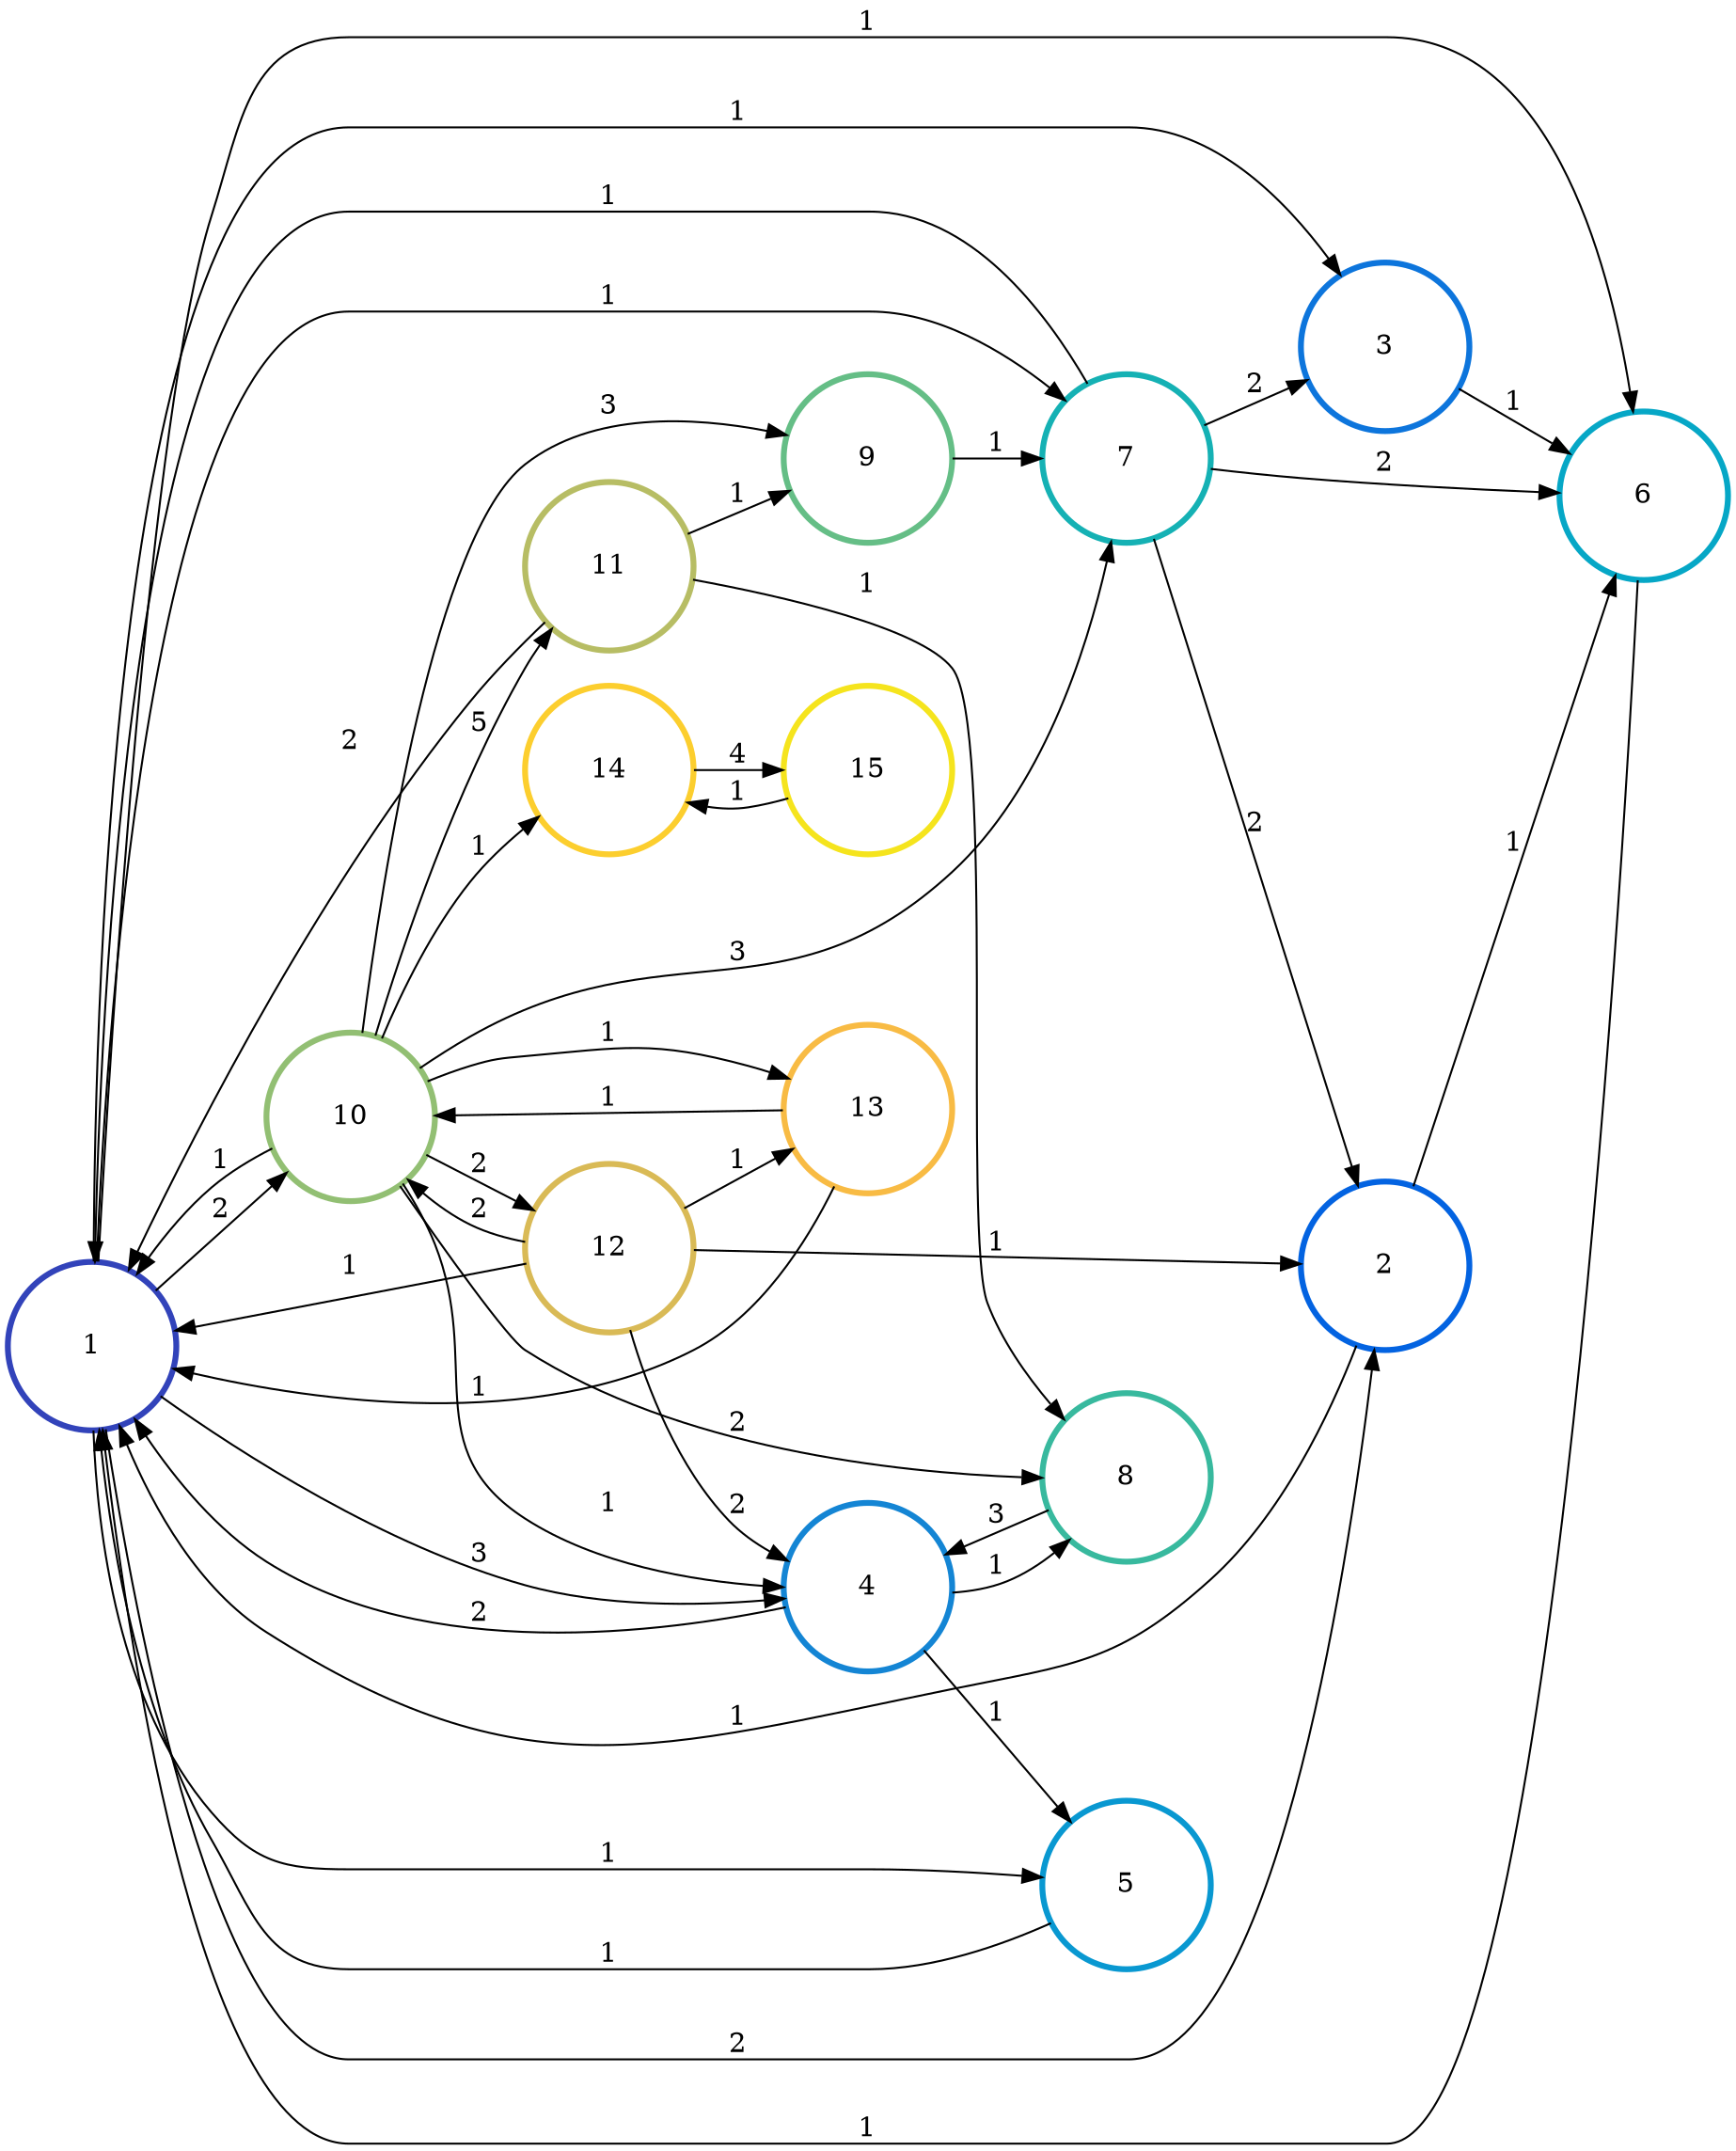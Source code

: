 digraph N {
	overlap="false"
	rankdir="LR"
	0 [label="1",width=1.2,height=1.2,style="",penwidth=3,color="#3243BA"]
	1 [label="2",width=1.2,height=1.2,style="",penwidth=3,color="#0363E1"]
	2 [label="3",width=1.2,height=1.2,style="",penwidth=3,color="#0D75DC"]
	3 [label="4",width=1.2,height=1.2,style="",penwidth=3,color="#1485D4"]
	4 [label="5",width=1.2,height=1.2,style="",penwidth=3,color="#0998D1"]
	5 [label="6",width=1.2,height=1.2,style="",penwidth=3,color="#06A7C6"]
	6 [label="7",width=1.2,height=1.2,style="",penwidth=3,color="#15B1B4"]
	7 [label="8",width=1.2,height=1.2,style="",penwidth=3,color="#38B99E"]
	8 [label="9",width=1.2,height=1.2,style="",penwidth=3,color="#65BE86"]
	9 [label="10",width=1.2,height=1.2,style="",penwidth=3,color="#92BF73"]
	10 [label="11",width=1.2,height=1.2,style="",penwidth=3,color="#B7BD64"]
	11 [label="12",width=1.2,height=1.2,style="",penwidth=3,color="#D9BA56"]
	12 [label="13",width=1.2,height=1.2,style="",penwidth=3,color="#F8BB44"]
	13 [label="14",width=1.2,height=1.2,style="",penwidth=3,color="#FCCE2E"]
	14 [label="15",width=1.2,height=1.2,style="",penwidth=3,color="#F5E41D"]
	0 -> 1 [penwidth=1,color=black,label="2"]
	0 -> 2 [penwidth=1,color=black,label="1"]
	0 -> 3 [penwidth=1,color=black,label="3"]
	0 -> 4 [penwidth=1,color=black,label="1"]
	0 -> 5 [penwidth=1,color=black,label="1"]
	0 -> 6 [penwidth=1,color=black,label="1"]
	0 -> 9 [penwidth=1,color=black,label="2"]
	1 -> 0 [penwidth=1,color=black,label="1"]
	1 -> 5 [penwidth=1,color=black,label="1"]
	2 -> 5 [penwidth=1,color=black,label="1"]
	3 -> 0 [penwidth=1,color=black,label="2"]
	3 -> 4 [penwidth=1,color=black,label="1"]
	3 -> 7 [penwidth=1,color=black,label="1"]
	4 -> 0 [penwidth=1,color=black,label="1"]
	5 -> 0 [penwidth=1,color=black,label="1"]
	6 -> 0 [penwidth=1,color=black,label="1"]
	6 -> 1 [penwidth=1,color=black,label="2"]
	6 -> 2 [penwidth=1,color=black,label="2"]
	6 -> 5 [penwidth=1,color=black,label="2"]
	7 -> 3 [penwidth=1,color=black,label="3"]
	8 -> 6 [penwidth=1,color=black,label="1"]
	9 -> 0 [penwidth=1,color=black,label="1"]
	9 -> 3 [penwidth=1,color=black,label="1"]
	9 -> 6 [penwidth=1,color=black,label="3"]
	9 -> 7 [penwidth=1,color=black,label="2"]
	9 -> 8 [penwidth=1,color=black,label="3"]
	9 -> 10 [penwidth=1,color=black,label="5"]
	9 -> 11 [penwidth=1,color=black,label="2"]
	9 -> 12 [penwidth=1,color=black,label="1"]
	9 -> 13 [penwidth=1,color=black,label="1"]
	10 -> 0 [penwidth=1,color=black,label="2"]
	10 -> 7 [penwidth=1,color=black,label="1"]
	10 -> 8 [penwidth=1,color=black,label="1"]
	11 -> 0 [penwidth=1,color=black,label="1"]
	11 -> 1 [penwidth=1,color=black,label="1"]
	11 -> 3 [penwidth=1,color=black,label="2"]
	11 -> 9 [penwidth=1,color=black,label="2"]
	11 -> 12 [penwidth=1,color=black,label="1"]
	12 -> 0 [penwidth=1,color=black,label="1"]
	12 -> 9 [penwidth=1,color=black,label="1"]
	13 -> 14 [penwidth=1,color=black,label="4"]
	14 -> 13 [penwidth=1,color=black,label="1"]
}
